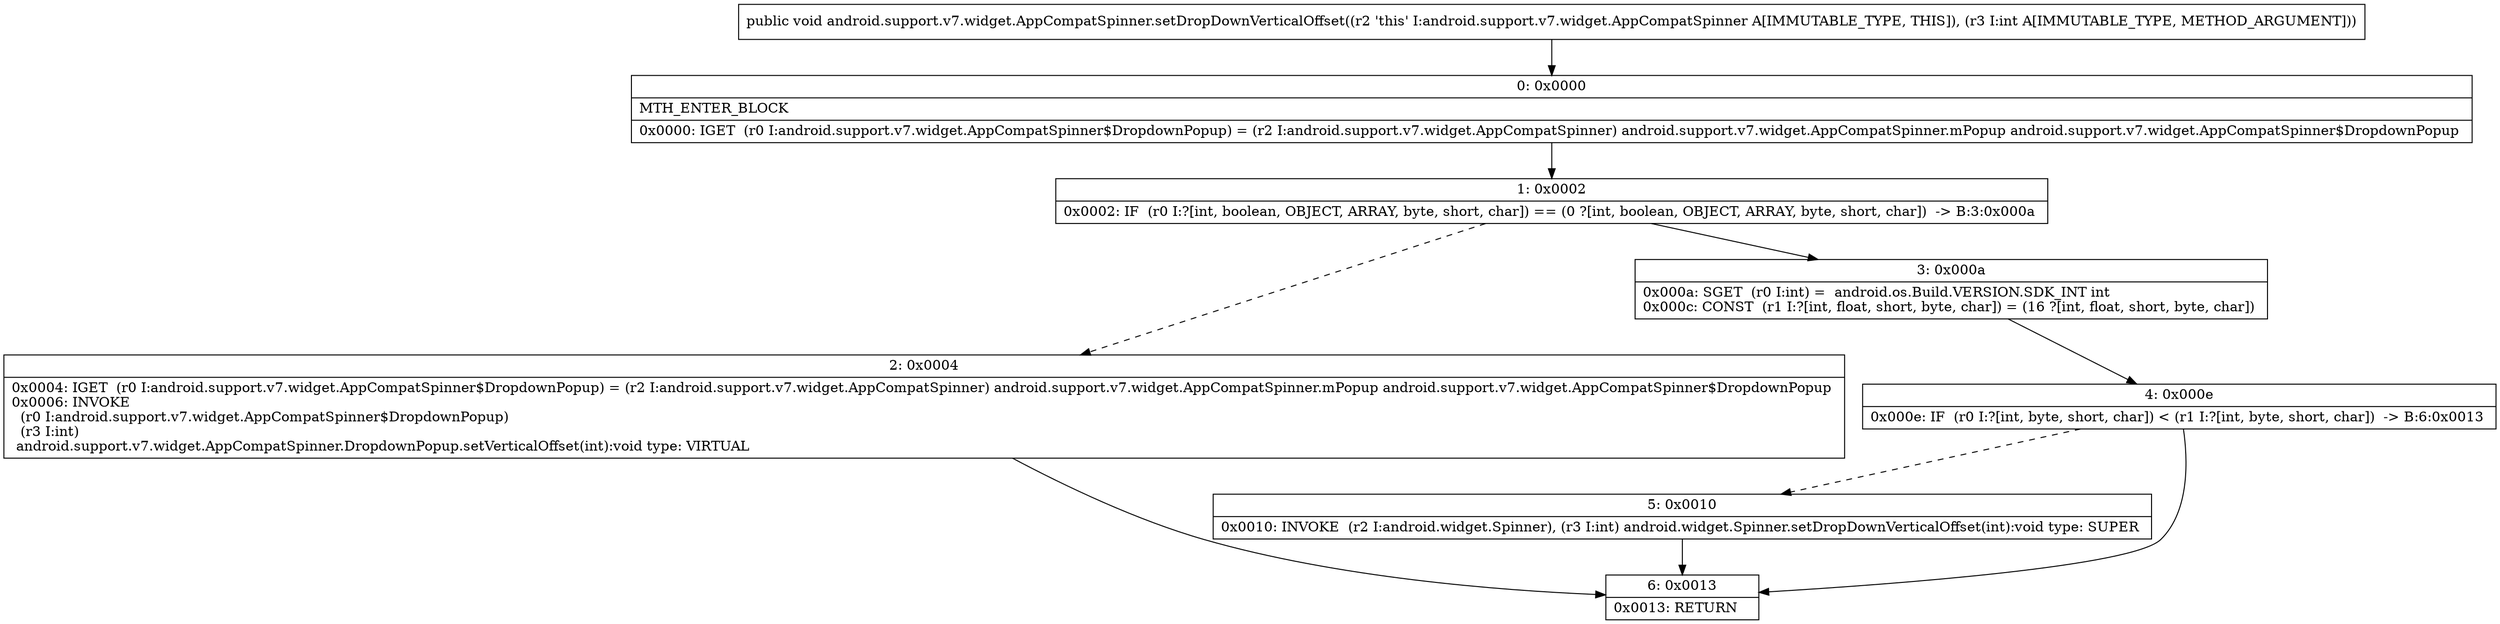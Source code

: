 digraph "CFG forandroid.support.v7.widget.AppCompatSpinner.setDropDownVerticalOffset(I)V" {
Node_0 [shape=record,label="{0\:\ 0x0000|MTH_ENTER_BLOCK\l|0x0000: IGET  (r0 I:android.support.v7.widget.AppCompatSpinner$DropdownPopup) = (r2 I:android.support.v7.widget.AppCompatSpinner) android.support.v7.widget.AppCompatSpinner.mPopup android.support.v7.widget.AppCompatSpinner$DropdownPopup \l}"];
Node_1 [shape=record,label="{1\:\ 0x0002|0x0002: IF  (r0 I:?[int, boolean, OBJECT, ARRAY, byte, short, char]) == (0 ?[int, boolean, OBJECT, ARRAY, byte, short, char])  \-\> B:3:0x000a \l}"];
Node_2 [shape=record,label="{2\:\ 0x0004|0x0004: IGET  (r0 I:android.support.v7.widget.AppCompatSpinner$DropdownPopup) = (r2 I:android.support.v7.widget.AppCompatSpinner) android.support.v7.widget.AppCompatSpinner.mPopup android.support.v7.widget.AppCompatSpinner$DropdownPopup \l0x0006: INVOKE  \l  (r0 I:android.support.v7.widget.AppCompatSpinner$DropdownPopup)\l  (r3 I:int)\l android.support.v7.widget.AppCompatSpinner.DropdownPopup.setVerticalOffset(int):void type: VIRTUAL \l}"];
Node_3 [shape=record,label="{3\:\ 0x000a|0x000a: SGET  (r0 I:int) =  android.os.Build.VERSION.SDK_INT int \l0x000c: CONST  (r1 I:?[int, float, short, byte, char]) = (16 ?[int, float, short, byte, char]) \l}"];
Node_4 [shape=record,label="{4\:\ 0x000e|0x000e: IF  (r0 I:?[int, byte, short, char]) \< (r1 I:?[int, byte, short, char])  \-\> B:6:0x0013 \l}"];
Node_5 [shape=record,label="{5\:\ 0x0010|0x0010: INVOKE  (r2 I:android.widget.Spinner), (r3 I:int) android.widget.Spinner.setDropDownVerticalOffset(int):void type: SUPER \l}"];
Node_6 [shape=record,label="{6\:\ 0x0013|0x0013: RETURN   \l}"];
MethodNode[shape=record,label="{public void android.support.v7.widget.AppCompatSpinner.setDropDownVerticalOffset((r2 'this' I:android.support.v7.widget.AppCompatSpinner A[IMMUTABLE_TYPE, THIS]), (r3 I:int A[IMMUTABLE_TYPE, METHOD_ARGUMENT])) }"];
MethodNode -> Node_0;
Node_0 -> Node_1;
Node_1 -> Node_2[style=dashed];
Node_1 -> Node_3;
Node_2 -> Node_6;
Node_3 -> Node_4;
Node_4 -> Node_5[style=dashed];
Node_4 -> Node_6;
Node_5 -> Node_6;
}

